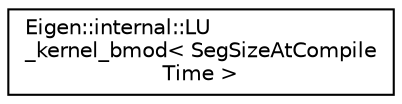 digraph "Graphical Class Hierarchy"
{
  edge [fontname="Helvetica",fontsize="10",labelfontname="Helvetica",labelfontsize="10"];
  node [fontname="Helvetica",fontsize="10",shape=record];
  rankdir="LR";
  Node1 [label="Eigen::internal::LU\l_kernel_bmod\< SegSizeAtCompile\lTime \>",height=0.2,width=0.4,color="black", fillcolor="white", style="filled",URL="$struct_eigen_1_1internal_1_1_l_u__kernel__bmod.html",tooltip="Performs numeric block updates from a given supernode to a single column. "];
}
